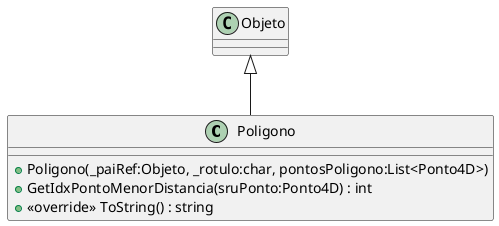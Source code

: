 @startuml
class Poligono {
    + Poligono(_paiRef:Objeto, _rotulo:char, pontosPoligono:List<Ponto4D>)
    + GetIdxPontoMenorDistancia(sruPonto:Ponto4D) : int
    + <<override>> ToString() : string
}
Objeto <|-- Poligono
@enduml
